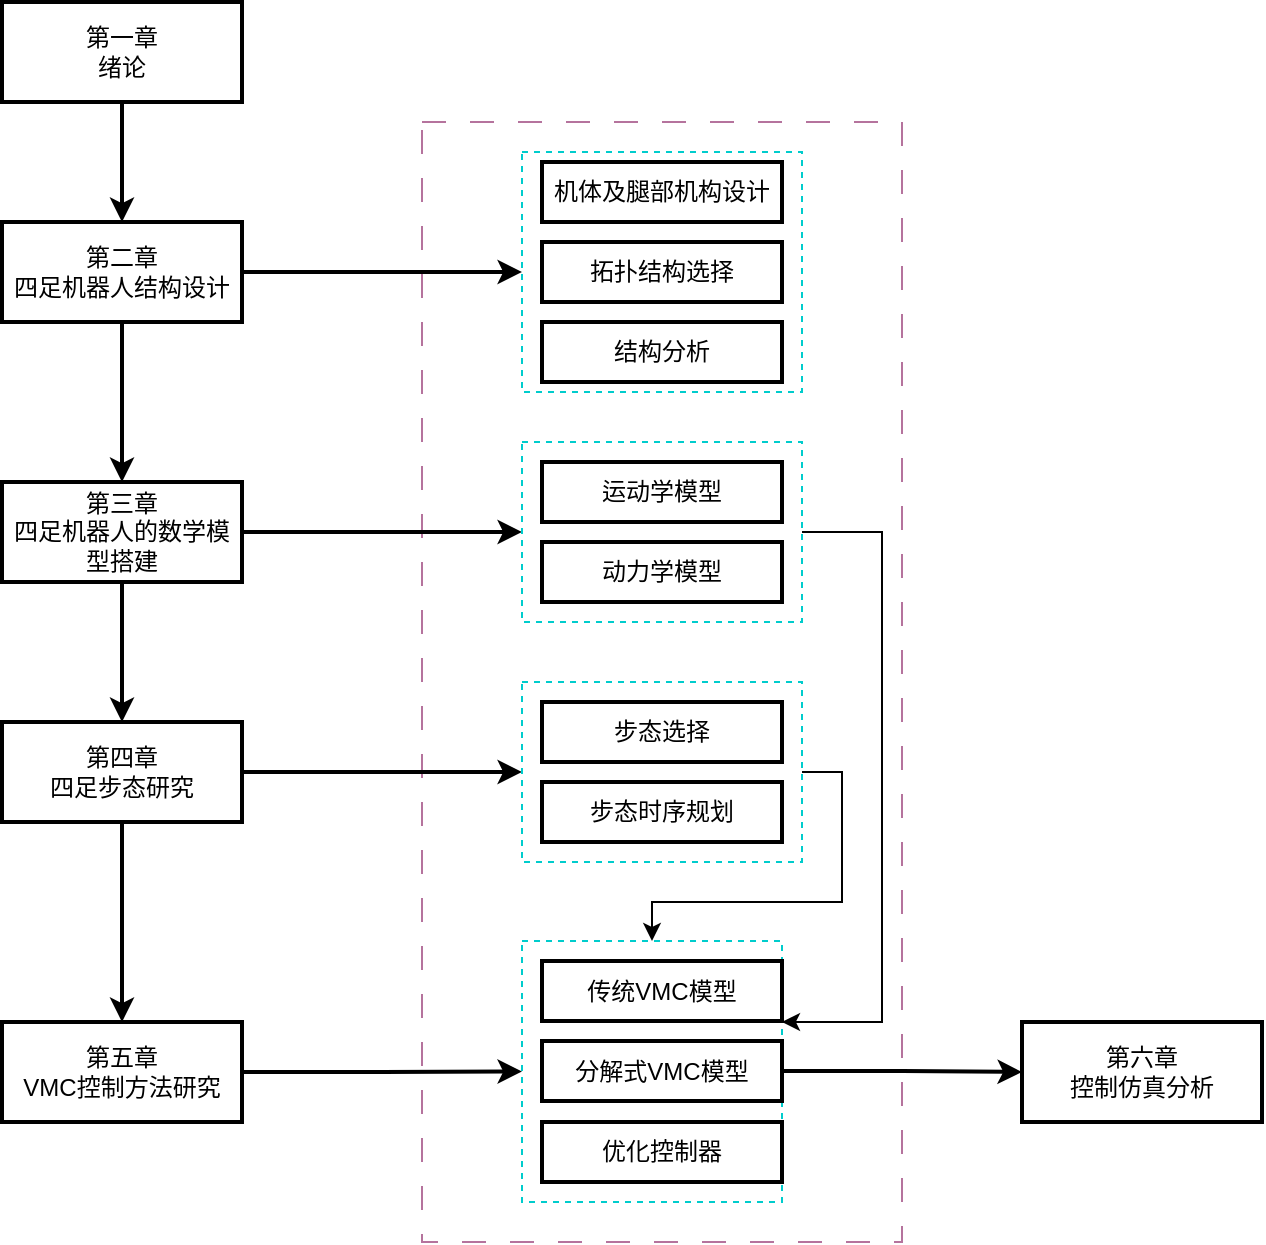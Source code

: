 <mxfile version="24.4.0" type="github">
  <diagram name="第 1 页" id="JT93lOlKmxsaBj84STKf">
    <mxGraphModel dx="1028" dy="553" grid="1" gridSize="10" guides="0" tooltips="1" connect="1" arrows="1" fold="1" page="1" pageScale="1" pageWidth="827" pageHeight="1169" math="0" shadow="0">
      <root>
        <mxCell id="0" />
        <mxCell id="1" parent="0" />
        <mxCell id="URbfV4v1nVIsuycU80eO-12" value="" style="rounded=0;whiteSpace=wrap;html=1;strokeColor=#B5739D;dashed=1;dashPattern=12 12;" parent="1" vertex="1">
          <mxGeometry x="330" y="130" width="240" height="560" as="geometry" />
        </mxCell>
        <mxCell id="URbfV4v1nVIsuycU80eO-34" style="edgeStyle=orthogonalEdgeStyle;rounded=0;orthogonalLoop=1;jettySize=auto;html=1;exitX=1;exitY=0.5;exitDx=0;exitDy=0;strokeWidth=2;" parent="1" source="URbfV4v1nVIsuycU80eO-3" target="URbfV4v1nVIsuycU80eO-30" edge="1">
          <mxGeometry relative="1" as="geometry" />
        </mxCell>
        <mxCell id="URbfV4v1nVIsuycU80eO-37" style="edgeStyle=orthogonalEdgeStyle;rounded=0;orthogonalLoop=1;jettySize=auto;html=1;exitX=0.5;exitY=1;exitDx=0;exitDy=0;strokeWidth=2;" parent="1" source="URbfV4v1nVIsuycU80eO-3" target="URbfV4v1nVIsuycU80eO-8" edge="1">
          <mxGeometry relative="1" as="geometry" />
        </mxCell>
        <mxCell id="URbfV4v1nVIsuycU80eO-3" value="第三章&lt;div&gt;四足机器人的数学模型搭建&lt;/div&gt;" style="rounded=0;whiteSpace=wrap;html=1;strokeWidth=2;" parent="1" vertex="1">
          <mxGeometry x="120" y="310" width="120" height="50" as="geometry" />
        </mxCell>
        <mxCell id="URbfV4v1nVIsuycU80eO-33" style="edgeStyle=orthogonalEdgeStyle;rounded=0;orthogonalLoop=1;jettySize=auto;html=1;exitX=1;exitY=0.5;exitDx=0;exitDy=0;strokeWidth=2;" parent="1" source="URbfV4v1nVIsuycU80eO-5" target="URbfV4v1nVIsuycU80eO-29" edge="1">
          <mxGeometry relative="1" as="geometry" />
        </mxCell>
        <mxCell id="URbfV4v1nVIsuycU80eO-36" style="edgeStyle=orthogonalEdgeStyle;rounded=0;orthogonalLoop=1;jettySize=auto;html=1;exitX=0.5;exitY=1;exitDx=0;exitDy=0;entryX=0.5;entryY=0;entryDx=0;entryDy=0;strokeWidth=2;" parent="1" source="URbfV4v1nVIsuycU80eO-5" target="URbfV4v1nVIsuycU80eO-3" edge="1">
          <mxGeometry relative="1" as="geometry" />
        </mxCell>
        <mxCell id="URbfV4v1nVIsuycU80eO-5" value="第二章&lt;div&gt;四足机器人结构设计&lt;/div&gt;" style="rounded=0;whiteSpace=wrap;html=1;strokeWidth=2;" parent="1" vertex="1">
          <mxGeometry x="120" y="180" width="120" height="50" as="geometry" />
        </mxCell>
        <mxCell id="URbfV4v1nVIsuycU80eO-35" style="edgeStyle=orthogonalEdgeStyle;rounded=0;orthogonalLoop=1;jettySize=auto;html=1;exitX=0.5;exitY=1;exitDx=0;exitDy=0;entryX=0.5;entryY=0;entryDx=0;entryDy=0;strokeWidth=2;" parent="1" source="URbfV4v1nVIsuycU80eO-7" target="URbfV4v1nVIsuycU80eO-5" edge="1">
          <mxGeometry relative="1" as="geometry" />
        </mxCell>
        <mxCell id="URbfV4v1nVIsuycU80eO-7" value="第一章&lt;div&gt;绪论&lt;/div&gt;" style="rounded=0;whiteSpace=wrap;html=1;strokeWidth=2;" parent="1" vertex="1">
          <mxGeometry x="120" y="70" width="120" height="50" as="geometry" />
        </mxCell>
        <mxCell id="URbfV4v1nVIsuycU80eO-38" style="edgeStyle=orthogonalEdgeStyle;rounded=0;orthogonalLoop=1;jettySize=auto;html=1;exitX=0.5;exitY=1;exitDx=0;exitDy=0;entryX=0.5;entryY=0;entryDx=0;entryDy=0;strokeWidth=2;" parent="1" source="URbfV4v1nVIsuycU80eO-8" target="URbfV4v1nVIsuycU80eO-9" edge="1">
          <mxGeometry relative="1" as="geometry" />
        </mxCell>
        <mxCell id="URbfV4v1nVIsuycU80eO-40" style="edgeStyle=orthogonalEdgeStyle;rounded=0;orthogonalLoop=1;jettySize=auto;html=1;exitX=1;exitY=0.5;exitDx=0;exitDy=0;strokeWidth=2;" parent="1" source="URbfV4v1nVIsuycU80eO-8" target="URbfV4v1nVIsuycU80eO-31" edge="1">
          <mxGeometry relative="1" as="geometry" />
        </mxCell>
        <mxCell id="URbfV4v1nVIsuycU80eO-8" value="第四章&lt;div&gt;四足步态研究&lt;/div&gt;" style="rounded=0;whiteSpace=wrap;html=1;strokeWidth=2;" parent="1" vertex="1">
          <mxGeometry x="120" y="430" width="120" height="50" as="geometry" />
        </mxCell>
        <mxCell id="URbfV4v1nVIsuycU80eO-41" style="edgeStyle=orthogonalEdgeStyle;rounded=0;orthogonalLoop=1;jettySize=auto;html=1;exitX=1;exitY=0.5;exitDx=0;exitDy=0;entryX=0;entryY=0.5;entryDx=0;entryDy=0;strokeWidth=2;" parent="1" source="URbfV4v1nVIsuycU80eO-9" target="URbfV4v1nVIsuycU80eO-32" edge="1">
          <mxGeometry relative="1" as="geometry" />
        </mxCell>
        <mxCell id="URbfV4v1nVIsuycU80eO-9" value="第五章&lt;div&gt;VMC控制方法研究&lt;/div&gt;" style="rounded=0;whiteSpace=wrap;html=1;strokeWidth=2;" parent="1" vertex="1">
          <mxGeometry x="120" y="580" width="120" height="50" as="geometry" />
        </mxCell>
        <mxCell id="URbfV4v1nVIsuycU80eO-29" value="" style="rounded=0;whiteSpace=wrap;html=1;strokeColor=#00CCCC;dashed=1;" parent="1" vertex="1">
          <mxGeometry x="380" y="145" width="140" height="120" as="geometry" />
        </mxCell>
        <mxCell id="URbfV4v1nVIsuycU80eO-14" value="机体及腿部机构设计" style="rounded=0;whiteSpace=wrap;html=1;strokeWidth=2;" parent="1" vertex="1">
          <mxGeometry x="390" y="150" width="120" height="30" as="geometry" />
        </mxCell>
        <mxCell id="URbfV4v1nVIsuycU80eO-15" value="拓扑结构选择" style="rounded=0;whiteSpace=wrap;html=1;strokeWidth=2;" parent="1" vertex="1">
          <mxGeometry x="390" y="190" width="120" height="30" as="geometry" />
        </mxCell>
        <mxCell id="URbfV4v1nVIsuycU80eO-16" value="结构分析" style="rounded=0;whiteSpace=wrap;html=1;strokeWidth=2;" parent="1" vertex="1">
          <mxGeometry x="390" y="230" width="120" height="30" as="geometry" />
        </mxCell>
        <mxCell id="KIQPL8fEdgAqGbgTWY58-3" style="edgeStyle=orthogonalEdgeStyle;rounded=0;orthogonalLoop=1;jettySize=auto;html=1;exitX=1;exitY=0.5;exitDx=0;exitDy=0;entryX=0.5;entryY=0;entryDx=0;entryDy=0;" edge="1" parent="1" source="URbfV4v1nVIsuycU80eO-31" target="URbfV4v1nVIsuycU80eO-32">
          <mxGeometry relative="1" as="geometry">
            <Array as="points">
              <mxPoint x="540" y="455" />
              <mxPoint x="540" y="520" />
              <mxPoint x="445" y="520" />
            </Array>
          </mxGeometry>
        </mxCell>
        <mxCell id="URbfV4v1nVIsuycU80eO-31" value="" style="rounded=0;whiteSpace=wrap;html=1;strokeColor=#00CCCC;dashed=1;" parent="1" vertex="1">
          <mxGeometry x="380" y="410" width="140" height="90" as="geometry" />
        </mxCell>
        <mxCell id="URbfV4v1nVIsuycU80eO-30" value="" style="rounded=0;whiteSpace=wrap;html=1;strokeColor=#00CCCC;dashed=1;" parent="1" vertex="1">
          <mxGeometry x="380" y="290" width="140" height="90" as="geometry" />
        </mxCell>
        <mxCell id="URbfV4v1nVIsuycU80eO-32" value="" style="rounded=0;whiteSpace=wrap;html=1;strokeColor=#00CCCC;dashed=1;" parent="1" vertex="1">
          <mxGeometry x="380" y="539.5" width="130" height="130.5" as="geometry" />
        </mxCell>
        <mxCell id="URbfV4v1nVIsuycU80eO-17" value="运动学模型" style="rounded=0;whiteSpace=wrap;html=1;strokeWidth=2;" parent="1" vertex="1">
          <mxGeometry x="390" y="300" width="120" height="30" as="geometry" />
        </mxCell>
        <mxCell id="URbfV4v1nVIsuycU80eO-18" value="动力学模型" style="rounded=0;whiteSpace=wrap;html=1;strokeWidth=2;" parent="1" vertex="1">
          <mxGeometry x="390" y="340" width="120" height="30" as="geometry" />
        </mxCell>
        <mxCell id="URbfV4v1nVIsuycU80eO-19" value="步态选择" style="rounded=0;whiteSpace=wrap;html=1;strokeWidth=2;" parent="1" vertex="1">
          <mxGeometry x="390" y="420" width="120" height="30" as="geometry" />
        </mxCell>
        <mxCell id="URbfV4v1nVIsuycU80eO-20" value="步态时序规划" style="rounded=0;whiteSpace=wrap;html=1;strokeWidth=2;" parent="1" vertex="1">
          <mxGeometry x="390" y="460" width="120" height="30" as="geometry" />
        </mxCell>
        <mxCell id="URbfV4v1nVIsuycU80eO-21" value="传统VMC模型" style="rounded=0;whiteSpace=wrap;html=1;strokeWidth=2;" parent="1" vertex="1">
          <mxGeometry x="390" y="549.5" width="120" height="30" as="geometry" />
        </mxCell>
        <mxCell id="KIQPL8fEdgAqGbgTWY58-2" style="edgeStyle=orthogonalEdgeStyle;rounded=0;orthogonalLoop=1;jettySize=auto;html=1;exitX=1;exitY=0.5;exitDx=0;exitDy=0;entryX=0;entryY=0.5;entryDx=0;entryDy=0;strokeWidth=2;" edge="1" parent="1" source="URbfV4v1nVIsuycU80eO-22" target="URbfV4v1nVIsuycU80eO-43">
          <mxGeometry relative="1" as="geometry" />
        </mxCell>
        <mxCell id="URbfV4v1nVIsuycU80eO-22" value="分解式VMC模型" style="rounded=0;whiteSpace=wrap;html=1;strokeWidth=2;" parent="1" vertex="1">
          <mxGeometry x="390" y="589.5" width="120" height="30" as="geometry" />
        </mxCell>
        <mxCell id="URbfV4v1nVIsuycU80eO-43" value="&lt;div&gt;第六章&lt;/div&gt;控制仿真分析&lt;div&gt;&lt;/div&gt;" style="rounded=0;whiteSpace=wrap;html=1;strokeWidth=2;" parent="1" vertex="1">
          <mxGeometry x="630" y="580" width="120" height="50" as="geometry" />
        </mxCell>
        <mxCell id="KIQPL8fEdgAqGbgTWY58-1" value="优化控制器" style="rounded=0;whiteSpace=wrap;html=1;strokeWidth=2;" vertex="1" parent="1">
          <mxGeometry x="390" y="630" width="120" height="30" as="geometry" />
        </mxCell>
        <mxCell id="KIQPL8fEdgAqGbgTWY58-4" style="edgeStyle=orthogonalEdgeStyle;rounded=0;orthogonalLoop=1;jettySize=auto;html=1;exitX=1;exitY=0.5;exitDx=0;exitDy=0;entryX=1;entryY=0.31;entryDx=0;entryDy=0;entryPerimeter=0;" edge="1" parent="1" source="URbfV4v1nVIsuycU80eO-30" target="URbfV4v1nVIsuycU80eO-32">
          <mxGeometry relative="1" as="geometry">
            <Array as="points">
              <mxPoint x="560" y="335" />
              <mxPoint x="560" y="580" />
            </Array>
          </mxGeometry>
        </mxCell>
      </root>
    </mxGraphModel>
  </diagram>
</mxfile>
